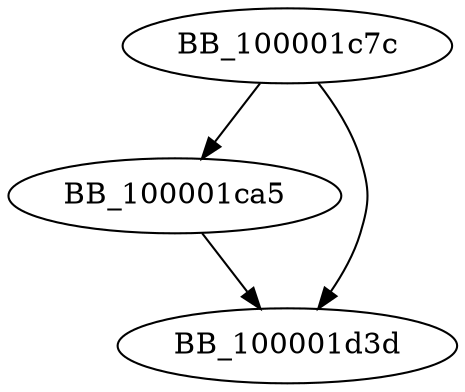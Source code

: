 DiGraph __ZN9Converter8outFloatEv{
BB_100001c7c->BB_100001ca5
BB_100001c7c->BB_100001d3d
BB_100001ca5->BB_100001d3d
}

